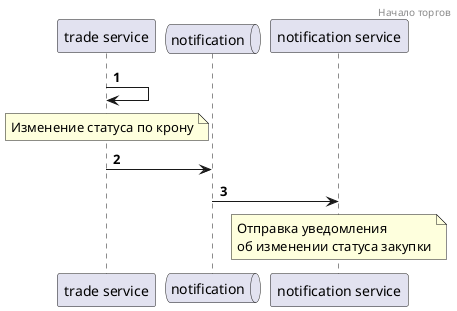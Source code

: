 @startuml
autonumber
header Начало торгов

"trade service" -> "trade service"
note over "trade service"
    Изменение статуса по крону
end note
queue notification
"trade service" -> notification
notification -> "notification service"
note over "notification service"
    Отправка уведомления
    об изменении статуса закупки
end note

@enduml